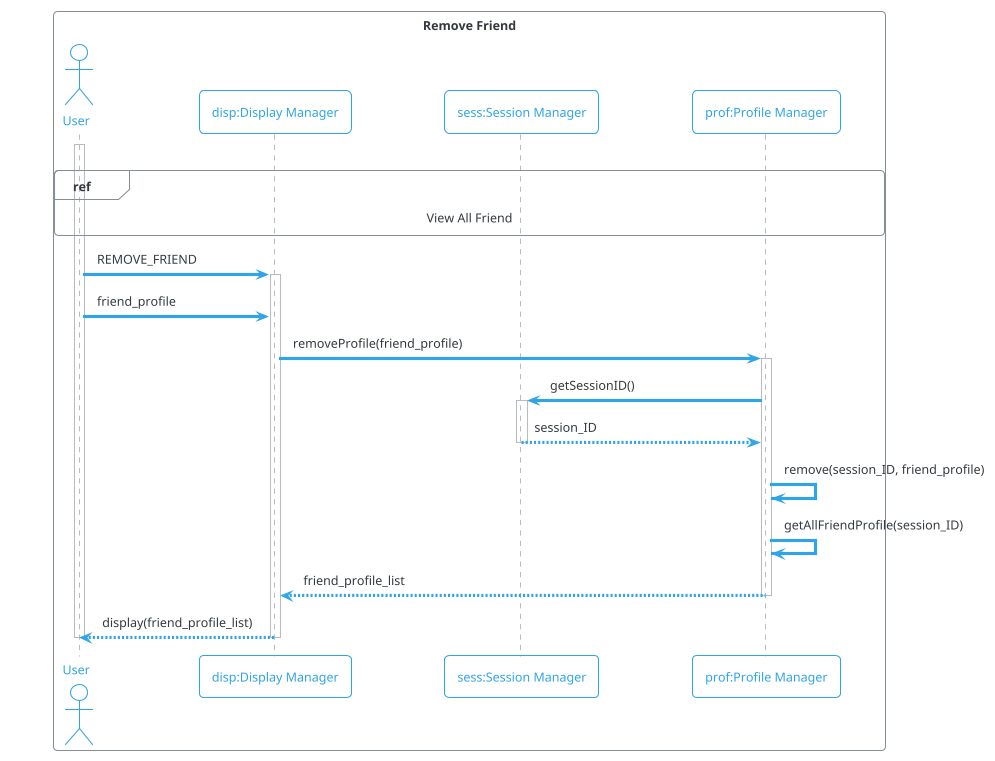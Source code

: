 @startuml
!theme cerulean-outline
box "Remove Friend"
actor "User" as user
participant "disp:Display Manager" as disp
participant "sess:Session Manager" as sess
participant "prof:Profile Manager" as prof
end box
|||
activate user
ref over user, disp, sess, prof: View All Friend
user -> disp ++ : REMOVE_FRIEND
user -> disp : friend_profile
disp -> prof ++ : removeProfile(friend_profile)
prof -> sess ++ : getSessionID()
sess --> prof -- : session_ID
prof -> prof : remove(session_ID, friend_profile)
prof -> prof : getAllFriendProfile(session_ID)
prof --> disp -- : friend_profile_list
disp --> user -- : display(friend_profile_list)
deactivate user
@enduml